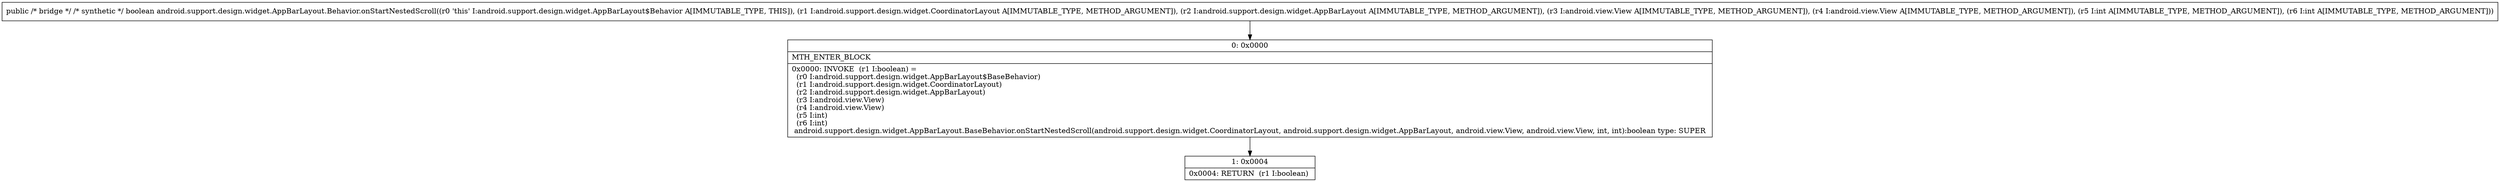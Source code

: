 digraph "CFG forandroid.support.design.widget.AppBarLayout.Behavior.onStartNestedScroll(Landroid\/support\/design\/widget\/CoordinatorLayout;Landroid\/support\/design\/widget\/AppBarLayout;Landroid\/view\/View;Landroid\/view\/View;II)Z" {
Node_0 [shape=record,label="{0\:\ 0x0000|MTH_ENTER_BLOCK\l|0x0000: INVOKE  (r1 I:boolean) = \l  (r0 I:android.support.design.widget.AppBarLayout$BaseBehavior)\l  (r1 I:android.support.design.widget.CoordinatorLayout)\l  (r2 I:android.support.design.widget.AppBarLayout)\l  (r3 I:android.view.View)\l  (r4 I:android.view.View)\l  (r5 I:int)\l  (r6 I:int)\l android.support.design.widget.AppBarLayout.BaseBehavior.onStartNestedScroll(android.support.design.widget.CoordinatorLayout, android.support.design.widget.AppBarLayout, android.view.View, android.view.View, int, int):boolean type: SUPER \l}"];
Node_1 [shape=record,label="{1\:\ 0x0004|0x0004: RETURN  (r1 I:boolean) \l}"];
MethodNode[shape=record,label="{public \/* bridge *\/ \/* synthetic *\/ boolean android.support.design.widget.AppBarLayout.Behavior.onStartNestedScroll((r0 'this' I:android.support.design.widget.AppBarLayout$Behavior A[IMMUTABLE_TYPE, THIS]), (r1 I:android.support.design.widget.CoordinatorLayout A[IMMUTABLE_TYPE, METHOD_ARGUMENT]), (r2 I:android.support.design.widget.AppBarLayout A[IMMUTABLE_TYPE, METHOD_ARGUMENT]), (r3 I:android.view.View A[IMMUTABLE_TYPE, METHOD_ARGUMENT]), (r4 I:android.view.View A[IMMUTABLE_TYPE, METHOD_ARGUMENT]), (r5 I:int A[IMMUTABLE_TYPE, METHOD_ARGUMENT]), (r6 I:int A[IMMUTABLE_TYPE, METHOD_ARGUMENT])) }"];
MethodNode -> Node_0;
Node_0 -> Node_1;
}

